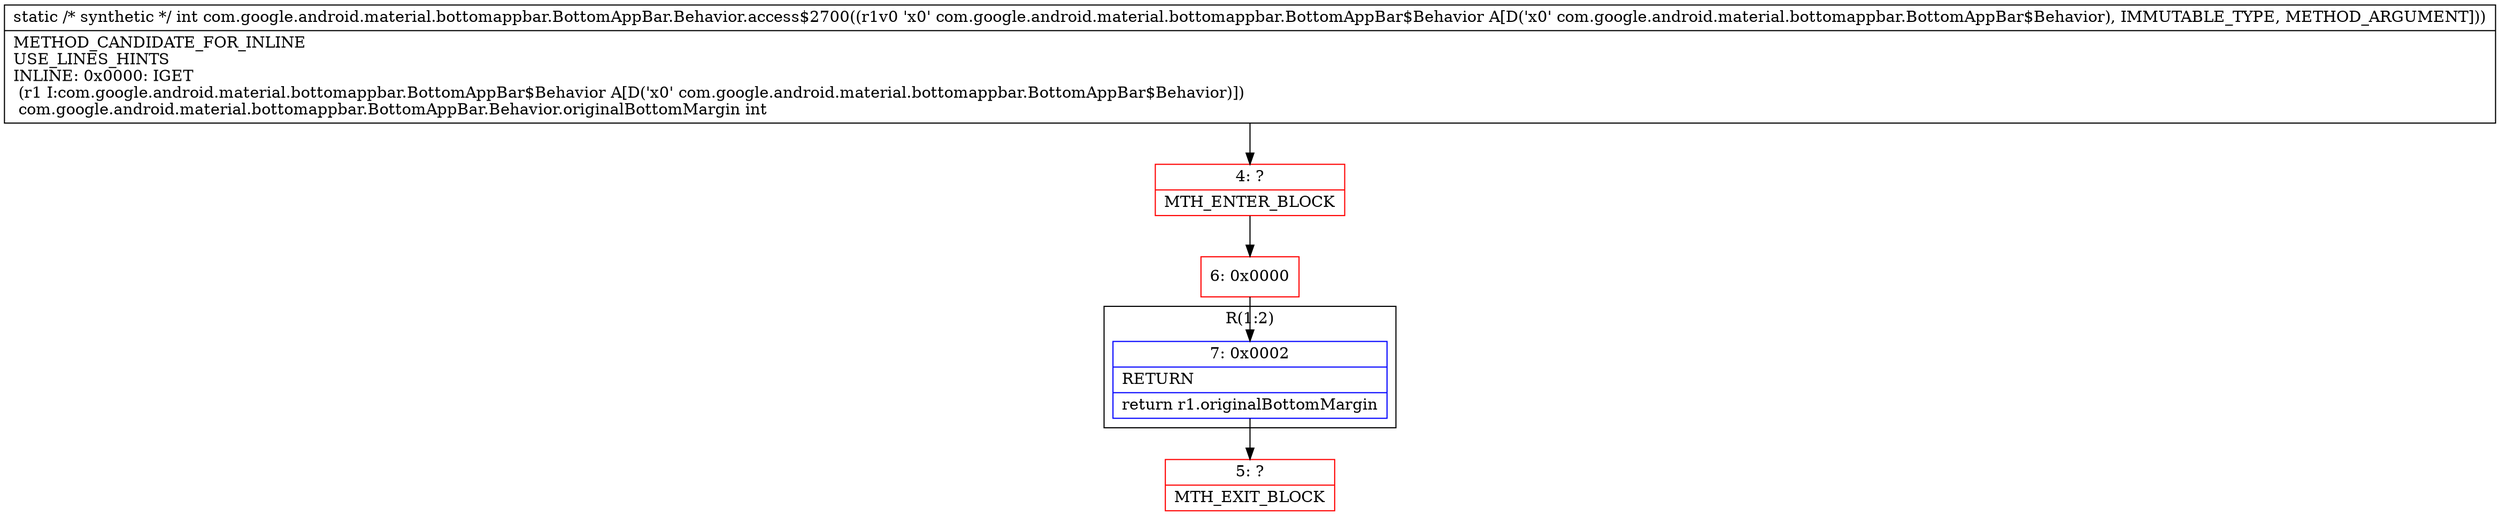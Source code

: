 digraph "CFG forcom.google.android.material.bottomappbar.BottomAppBar.Behavior.access$2700(Lcom\/google\/android\/material\/bottomappbar\/BottomAppBar$Behavior;)I" {
subgraph cluster_Region_147273688 {
label = "R(1:2)";
node [shape=record,color=blue];
Node_7 [shape=record,label="{7\:\ 0x0002|RETURN\l|return r1.originalBottomMargin\l}"];
}
Node_4 [shape=record,color=red,label="{4\:\ ?|MTH_ENTER_BLOCK\l}"];
Node_6 [shape=record,color=red,label="{6\:\ 0x0000}"];
Node_5 [shape=record,color=red,label="{5\:\ ?|MTH_EXIT_BLOCK\l}"];
MethodNode[shape=record,label="{static \/* synthetic *\/ int com.google.android.material.bottomappbar.BottomAppBar.Behavior.access$2700((r1v0 'x0' com.google.android.material.bottomappbar.BottomAppBar$Behavior A[D('x0' com.google.android.material.bottomappbar.BottomAppBar$Behavior), IMMUTABLE_TYPE, METHOD_ARGUMENT]))  | METHOD_CANDIDATE_FOR_INLINE\lUSE_LINES_HINTS\lINLINE: 0x0000: IGET  \l  (r1 I:com.google.android.material.bottomappbar.BottomAppBar$Behavior A[D('x0' com.google.android.material.bottomappbar.BottomAppBar$Behavior)])\l com.google.android.material.bottomappbar.BottomAppBar.Behavior.originalBottomMargin int\l}"];
MethodNode -> Node_4;Node_7 -> Node_5;
Node_4 -> Node_6;
Node_6 -> Node_7;
}

